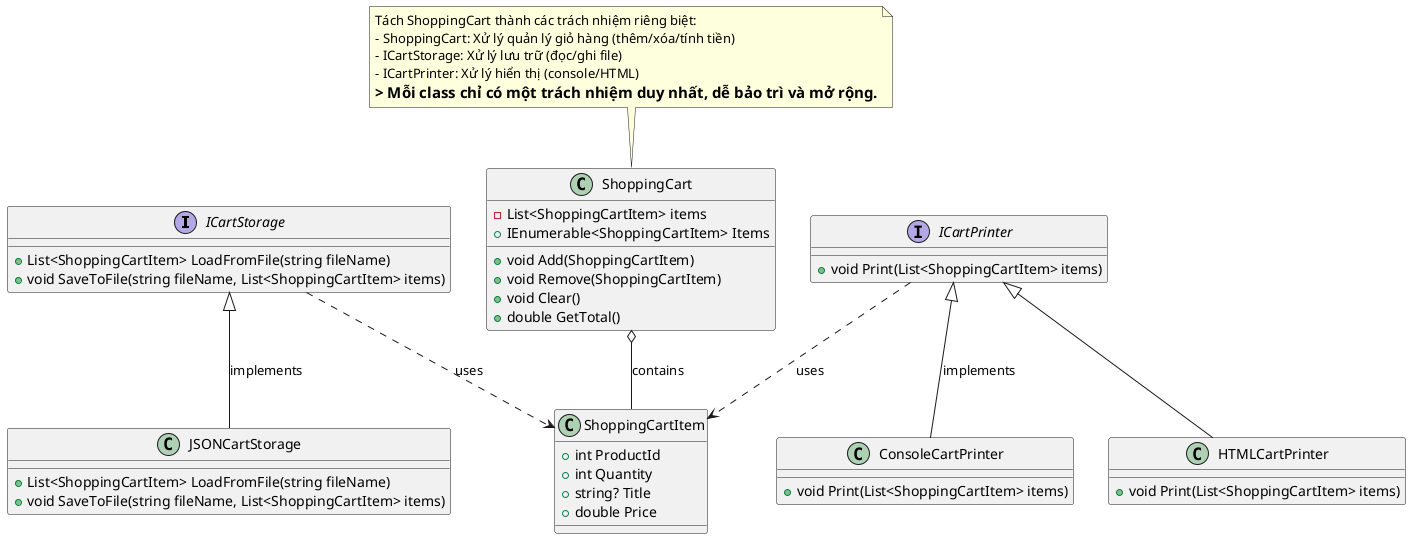 @startuml

interface ICartStorage {
    +List<ShoppingCartItem> LoadFromFile(string fileName)
    +void SaveToFile(string fileName, List<ShoppingCartItem> items) 
}

interface ICartPrinter {
    +void Print(List<ShoppingCartItem> items)
}

class JSONCartStorage {
    +List<ShoppingCartItem> LoadFromFile(string fileName)
    +void SaveToFile(string fileName, List<ShoppingCartItem> items) 
}

class ConsoleCartPrinter {
    +void Print(List<ShoppingCartItem> items)
}

class HTMLCartPrinter {
    +void Print(List<ShoppingCartItem> items)
}

class ShoppingCart {
    -List<ShoppingCartItem> items
    +IEnumerable<ShoppingCartItem> Items 
    +void Add(ShoppingCartItem)
    +void Remove(ShoppingCartItem)
    +void Clear()
    +double GetTotal()
}

class ShoppingCartItem {
    +int ProductId
    +int Quantity
    +string? Title
    +double Price
}

' Relations between classes
ICartStorage <|-- JSONCartStorage : implements
ICartPrinter <|-- ConsoleCartPrinter : implements
ICartStorage ..> ShoppingCartItem : uses

ICartPrinter <|-- HTMLCartPrinter
ICartPrinter ..> ShoppingCartItem : uses

ShoppingCart o--  ShoppingCartItem : contains 

note top of ShoppingCart
Tách ShoppingCart thành các trách nhiệm riêng biệt:
- ShoppingCart: Xử lý quản lý giỏ hàng (thêm/xóa/tính tiền)
- ICartStorage: Xử lý lưu trữ (đọc/ghi file)  
- ICartPrinter: Xử lý hiển thị (console/HTML)
==> Mỗi class chỉ có một trách nhiệm duy nhất, dễ bảo trì và mở rộng.
endnote

@enduml